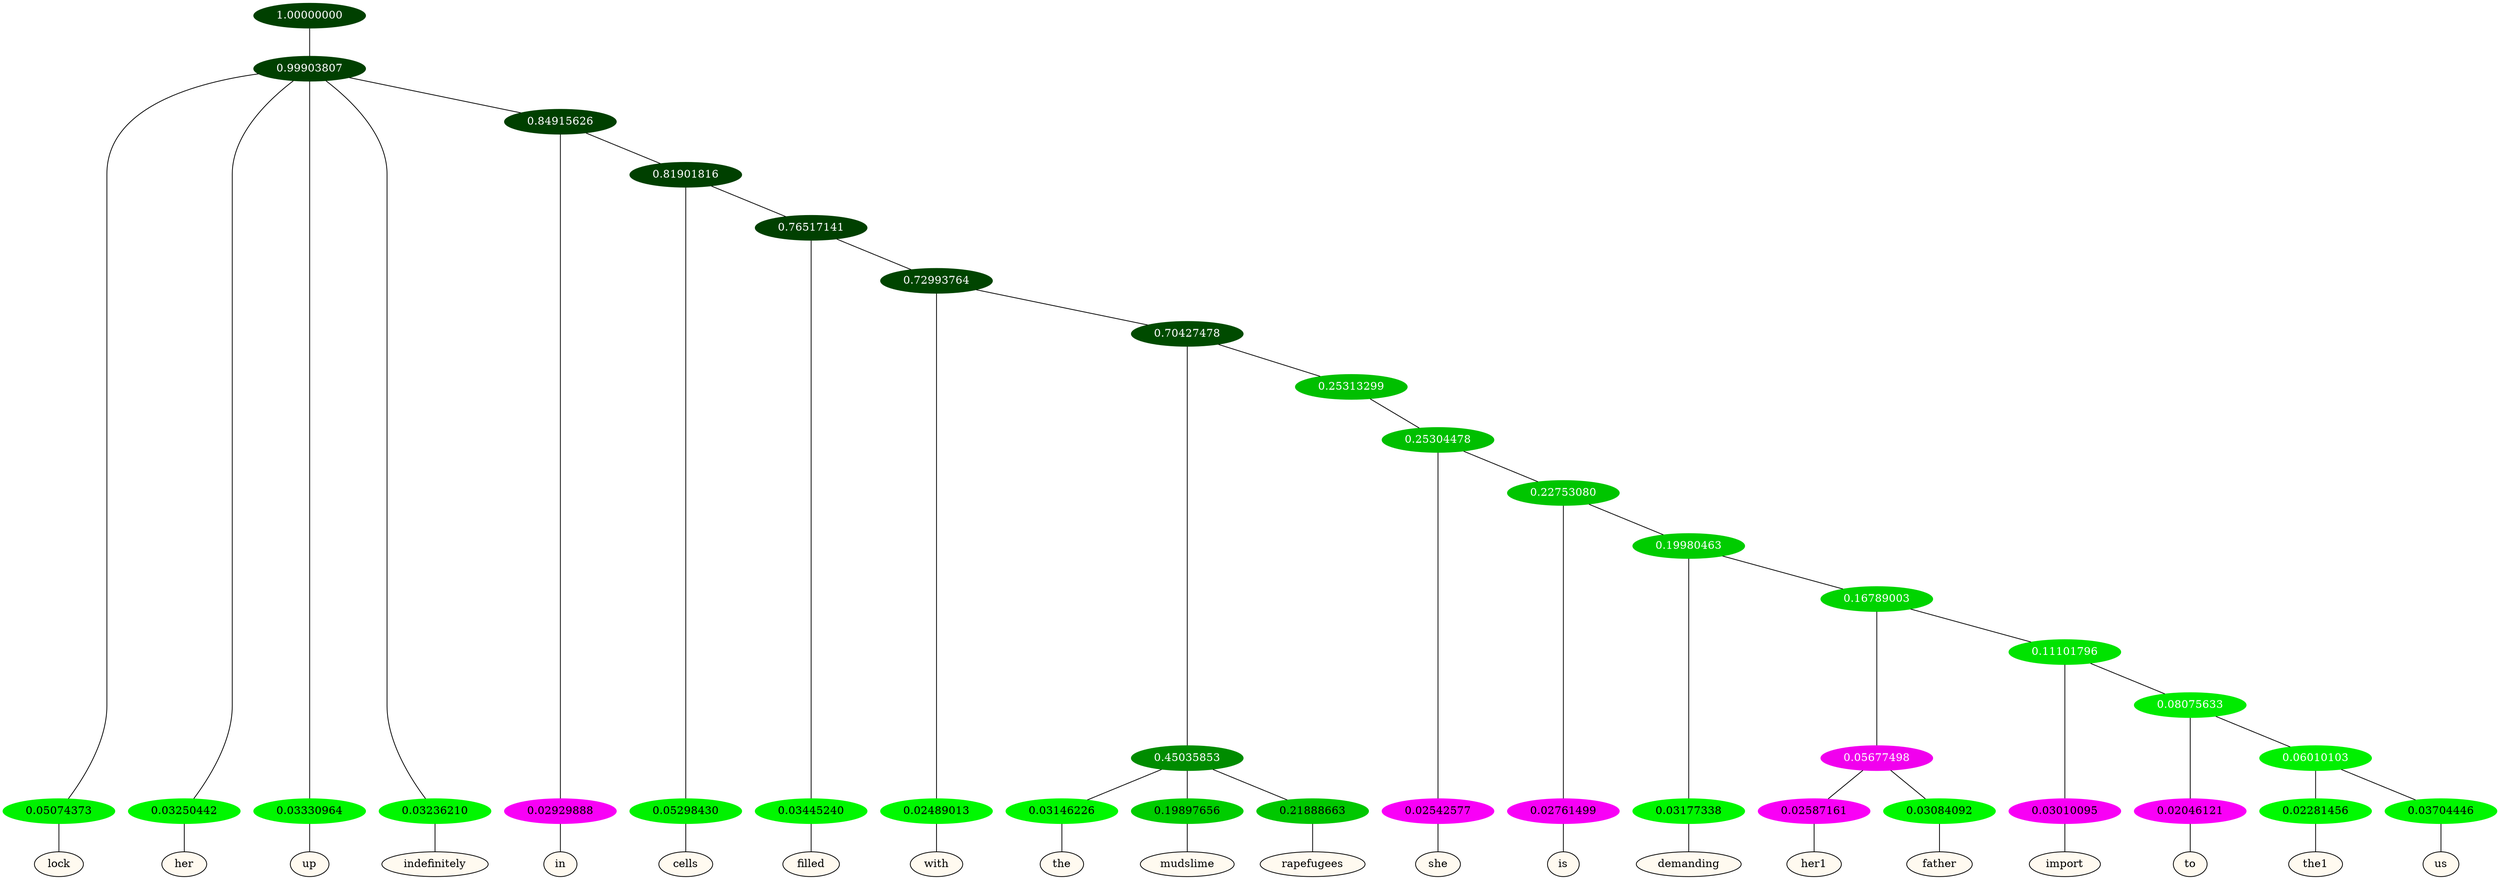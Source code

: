 graph {
	node [format=png height=0.15 nodesep=0.001 ordering=out overlap=prism overlap_scaling=0.01 ranksep=0.001 ratio=0.2 style=filled width=0.15]
	{
		rank=same
		a_w_2 [label=lock color=black fillcolor=floralwhite style="filled,solid"]
		a_w_3 [label=her color=black fillcolor=floralwhite style="filled,solid"]
		a_w_4 [label=up color=black fillcolor=floralwhite style="filled,solid"]
		a_w_5 [label=indefinitely color=black fillcolor=floralwhite style="filled,solid"]
		a_w_7 [label=in color=black fillcolor=floralwhite style="filled,solid"]
		a_w_9 [label=cells color=black fillcolor=floralwhite style="filled,solid"]
		a_w_11 [label=filled color=black fillcolor=floralwhite style="filled,solid"]
		a_w_13 [label=with color=black fillcolor=floralwhite style="filled,solid"]
		a_w_17 [label=the color=black fillcolor=floralwhite style="filled,solid"]
		a_w_18 [label=mudslime color=black fillcolor=floralwhite style="filled,solid"]
		a_w_19 [label=rapefugees color=black fillcolor=floralwhite style="filled,solid"]
		a_w_21 [label=she color=black fillcolor=floralwhite style="filled,solid"]
		a_w_23 [label=is color=black fillcolor=floralwhite style="filled,solid"]
		a_w_25 [label=demanding color=black fillcolor=floralwhite style="filled,solid"]
		a_w_29 [label=her1 color=black fillcolor=floralwhite style="filled,solid"]
		a_w_30 [label=father color=black fillcolor=floralwhite style="filled,solid"]
		a_w_31 [label=import color=black fillcolor=floralwhite style="filled,solid"]
		a_w_33 [label=to color=black fillcolor=floralwhite style="filled,solid"]
		a_w_35 [label=the1 color=black fillcolor=floralwhite style="filled,solid"]
		a_w_36 [label=us color=black fillcolor=floralwhite style="filled,solid"]
	}
	a_n_2 -- a_w_2
	a_n_3 -- a_w_3
	a_n_4 -- a_w_4
	a_n_5 -- a_w_5
	a_n_7 -- a_w_7
	a_n_9 -- a_w_9
	a_n_11 -- a_w_11
	a_n_13 -- a_w_13
	a_n_17 -- a_w_17
	a_n_18 -- a_w_18
	a_n_19 -- a_w_19
	a_n_21 -- a_w_21
	a_n_23 -- a_w_23
	a_n_25 -- a_w_25
	a_n_29 -- a_w_29
	a_n_30 -- a_w_30
	a_n_31 -- a_w_31
	a_n_33 -- a_w_33
	a_n_35 -- a_w_35
	a_n_36 -- a_w_36
	{
		rank=same
		a_n_2 [label=0.05074373 color="0.334 1.000 0.949" fontcolor=black]
		a_n_3 [label=0.03250442 color="0.334 1.000 0.967" fontcolor=black]
		a_n_4 [label=0.03330964 color="0.334 1.000 0.967" fontcolor=black]
		a_n_5 [label=0.03236210 color="0.334 1.000 0.968" fontcolor=black]
		a_n_7 [label=0.02929888 color="0.835 1.000 0.971" fontcolor=black]
		a_n_9 [label=0.05298430 color="0.334 1.000 0.947" fontcolor=black]
		a_n_11 [label=0.03445240 color="0.334 1.000 0.966" fontcolor=black]
		a_n_13 [label=0.02489013 color="0.334 1.000 0.975" fontcolor=black]
		a_n_17 [label=0.03146226 color="0.334 1.000 0.969" fontcolor=black]
		a_n_18 [label=0.19897656 color="0.334 1.000 0.801" fontcolor=black]
		a_n_19 [label=0.21888663 color="0.334 1.000 0.781" fontcolor=black]
		a_n_21 [label=0.02542577 color="0.835 1.000 0.975" fontcolor=black]
		a_n_23 [label=0.02761499 color="0.835 1.000 0.972" fontcolor=black]
		a_n_25 [label=0.03177338 color="0.334 1.000 0.968" fontcolor=black]
		a_n_29 [label=0.02587161 color="0.835 1.000 0.974" fontcolor=black]
		a_n_30 [label=0.03084092 color="0.334 1.000 0.969" fontcolor=black]
		a_n_31 [label=0.03010095 color="0.835 1.000 0.970" fontcolor=black]
		a_n_33 [label=0.02046121 color="0.835 1.000 0.980" fontcolor=black]
		a_n_35 [label=0.02281456 color="0.334 1.000 0.977" fontcolor=black]
		a_n_36 [label=0.03704446 color="0.334 1.000 0.963" fontcolor=black]
	}
	a_n_0 [label=1.00000000 color="0.334 1.000 0.250" fontcolor=grey99]
	a_n_1 [label=0.99903807 color="0.334 1.000 0.250" fontcolor=grey99]
	a_n_0 -- a_n_1
	a_n_1 -- a_n_2
	a_n_1 -- a_n_3
	a_n_1 -- a_n_4
	a_n_1 -- a_n_5
	a_n_6 [label=0.84915626 color="0.334 1.000 0.250" fontcolor=grey99]
	a_n_1 -- a_n_6
	a_n_6 -- a_n_7
	a_n_8 [label=0.81901816 color="0.334 1.000 0.250" fontcolor=grey99]
	a_n_6 -- a_n_8
	a_n_8 -- a_n_9
	a_n_10 [label=0.76517141 color="0.334 1.000 0.250" fontcolor=grey99]
	a_n_8 -- a_n_10
	a_n_10 -- a_n_11
	a_n_12 [label=0.72993764 color="0.334 1.000 0.270" fontcolor=grey99]
	a_n_10 -- a_n_12
	a_n_12 -- a_n_13
	a_n_14 [label=0.70427478 color="0.334 1.000 0.296" fontcolor=grey99]
	a_n_12 -- a_n_14
	a_n_15 [label=0.45035853 color="0.334 1.000 0.550" fontcolor=grey99]
	a_n_14 -- a_n_15
	a_n_16 [label=0.25313299 color="0.334 1.000 0.747" fontcolor=grey99]
	a_n_14 -- a_n_16
	a_n_15 -- a_n_17
	a_n_15 -- a_n_18
	a_n_15 -- a_n_19
	a_n_20 [label=0.25304478 color="0.334 1.000 0.747" fontcolor=grey99]
	a_n_16 -- a_n_20
	a_n_20 -- a_n_21
	a_n_22 [label=0.22753080 color="0.334 1.000 0.772" fontcolor=grey99]
	a_n_20 -- a_n_22
	a_n_22 -- a_n_23
	a_n_24 [label=0.19980463 color="0.334 1.000 0.800" fontcolor=grey99]
	a_n_22 -- a_n_24
	a_n_24 -- a_n_25
	a_n_26 [label=0.16789003 color="0.334 1.000 0.832" fontcolor=grey99]
	a_n_24 -- a_n_26
	a_n_27 [label=0.05677498 color="0.835 1.000 0.943" fontcolor=grey99]
	a_n_26 -- a_n_27
	a_n_28 [label=0.11101796 color="0.334 1.000 0.889" fontcolor=grey99]
	a_n_26 -- a_n_28
	a_n_27 -- a_n_29
	a_n_27 -- a_n_30
	a_n_28 -- a_n_31
	a_n_32 [label=0.08075633 color="0.334 1.000 0.919" fontcolor=grey99]
	a_n_28 -- a_n_32
	a_n_32 -- a_n_33
	a_n_34 [label=0.06010103 color="0.334 1.000 0.940" fontcolor=grey99]
	a_n_32 -- a_n_34
	a_n_34 -- a_n_35
	a_n_34 -- a_n_36
}
